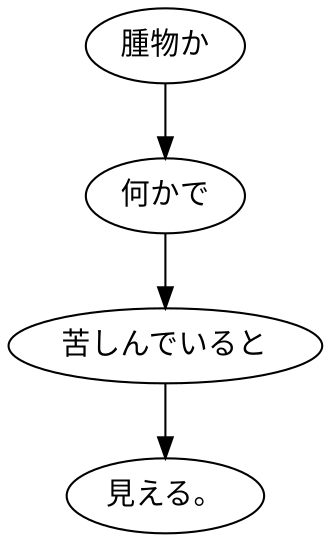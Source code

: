 digraph graph4441 {
	node0 [label="腫物か"];
	node1 [label="何かで"];
	node2 [label="苦しんでいると"];
	node3 [label="見える。"];
	node0 -> node1;
	node1 -> node2;
	node2 -> node3;
}
